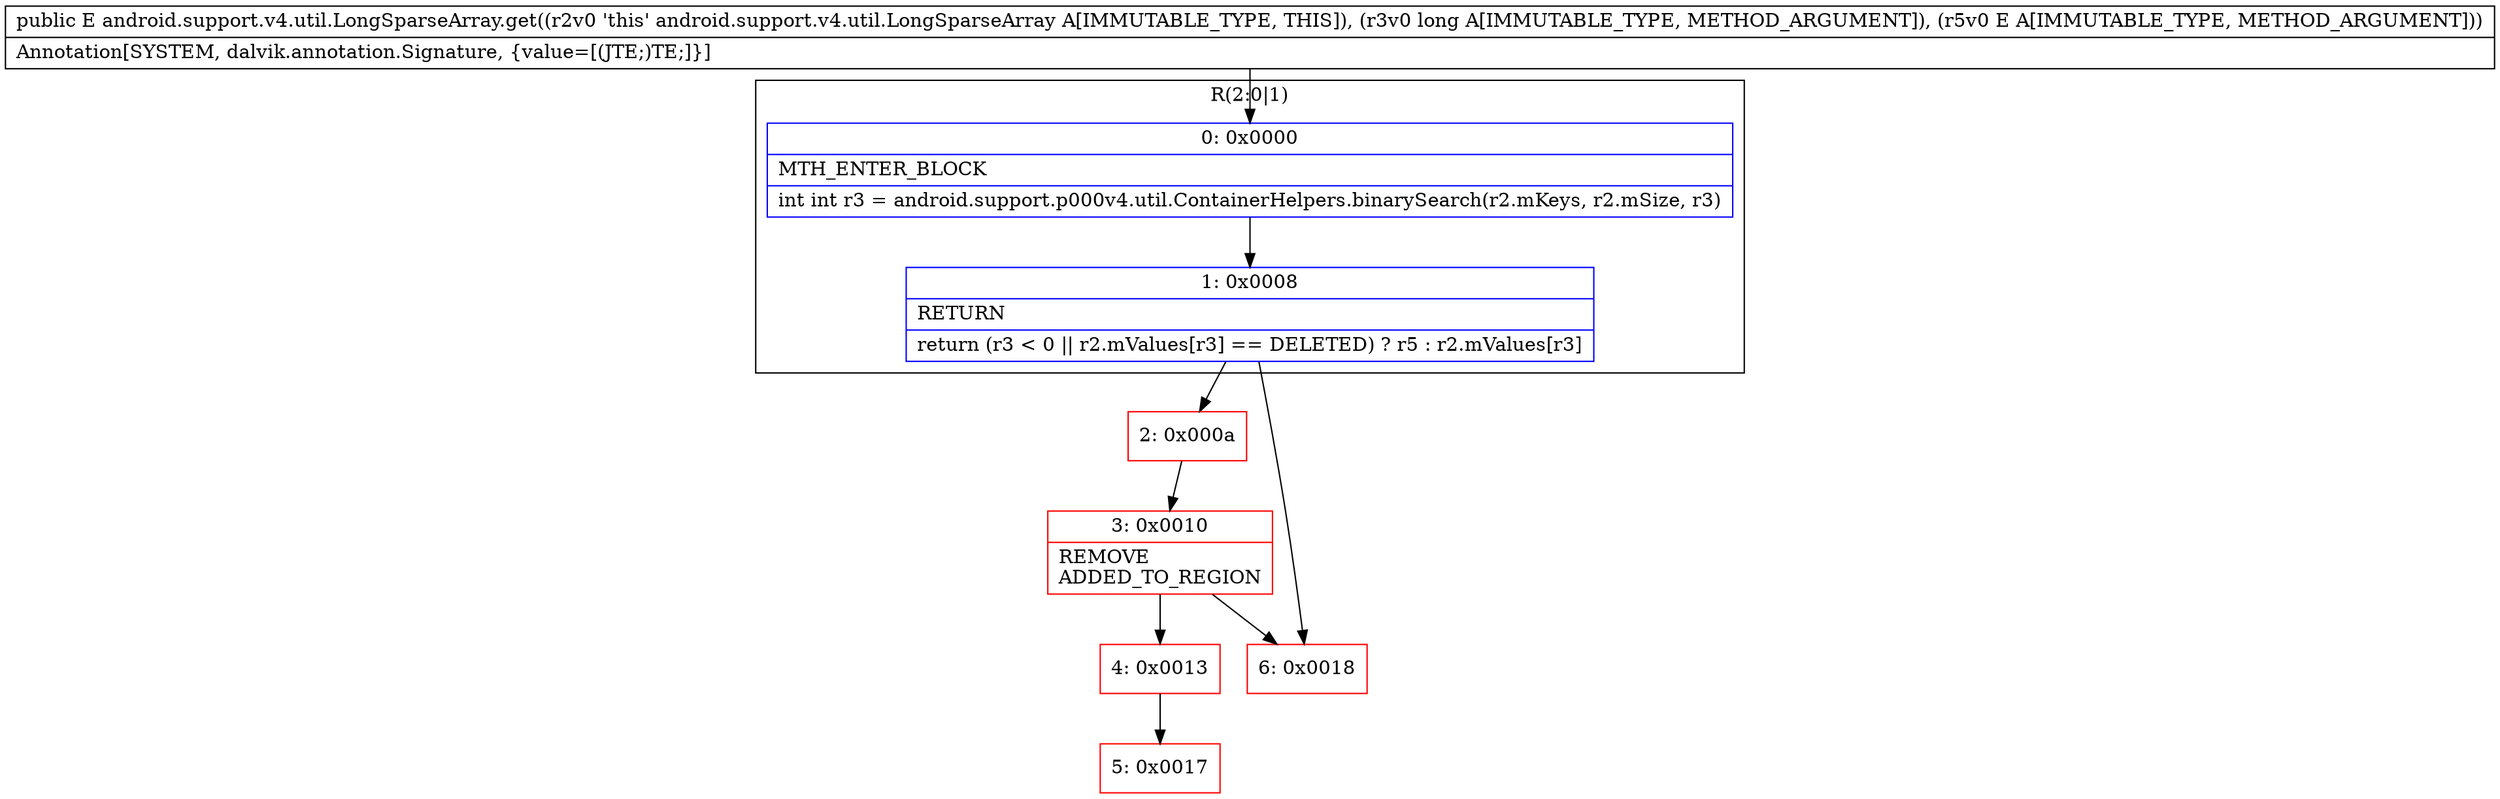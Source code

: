 digraph "CFG forandroid.support.v4.util.LongSparseArray.get(JLjava\/lang\/Object;)Ljava\/lang\/Object;" {
subgraph cluster_Region_576404246 {
label = "R(2:0|1)";
node [shape=record,color=blue];
Node_0 [shape=record,label="{0\:\ 0x0000|MTH_ENTER_BLOCK\l|int int r3 = android.support.p000v4.util.ContainerHelpers.binarySearch(r2.mKeys, r2.mSize, r3)\l}"];
Node_1 [shape=record,label="{1\:\ 0x0008|RETURN\l|return (r3 \< 0 \|\| r2.mValues[r3] == DELETED) ? r5 : r2.mValues[r3]\l}"];
}
Node_2 [shape=record,color=red,label="{2\:\ 0x000a}"];
Node_3 [shape=record,color=red,label="{3\:\ 0x0010|REMOVE\lADDED_TO_REGION\l}"];
Node_4 [shape=record,color=red,label="{4\:\ 0x0013}"];
Node_5 [shape=record,color=red,label="{5\:\ 0x0017}"];
Node_6 [shape=record,color=red,label="{6\:\ 0x0018}"];
MethodNode[shape=record,label="{public E android.support.v4.util.LongSparseArray.get((r2v0 'this' android.support.v4.util.LongSparseArray A[IMMUTABLE_TYPE, THIS]), (r3v0 long A[IMMUTABLE_TYPE, METHOD_ARGUMENT]), (r5v0 E A[IMMUTABLE_TYPE, METHOD_ARGUMENT]))  | Annotation[SYSTEM, dalvik.annotation.Signature, \{value=[(JTE;)TE;]\}]\l}"];
MethodNode -> Node_0;
Node_0 -> Node_1;
Node_1 -> Node_2;
Node_1 -> Node_6;
Node_2 -> Node_3;
Node_3 -> Node_4;
Node_3 -> Node_6;
Node_4 -> Node_5;
}

